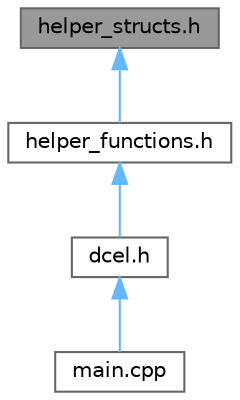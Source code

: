 digraph "helper_structs.h"
{
 // LATEX_PDF_SIZE
  bgcolor="transparent";
  edge [fontname=Helvetica,fontsize=10,labelfontname=Helvetica,labelfontsize=10];
  node [fontname=Helvetica,fontsize=10,shape=box,height=0.2,width=0.4];
  Node1 [label="helper_structs.h",height=0.2,width=0.4,color="gray40", fillcolor="grey60", style="filled", fontcolor="black",tooltip="This Header implements the different structs needed to implement DCEL."];
  Node1 -> Node2 [dir="back",color="steelblue1",style="solid"];
  Node2 [label="helper_functions.h",height=0.2,width=0.4,color="grey40", fillcolor="white", style="filled",URL="$helper__functions_8h.html",tooltip="This Header implements the different helper functions needed to implement DCEL."];
  Node2 -> Node3 [dir="back",color="steelblue1",style="solid"];
  Node3 [label="dcel.h",height=0.2,width=0.4,color="grey40", fillcolor="white", style="filled",URL="$dcel_8h.html",tooltip="This Header implements the DCEL Data Structure."];
  Node3 -> Node4 [dir="back",color="steelblue1",style="solid"];
  Node4 [label="main.cpp",height=0.2,width=0.4,color="grey40", fillcolor="white", style="filled",URL="$main_8cpp.html",tooltip="This cpp imports all the other header files to implement the Algorithm."];
}
